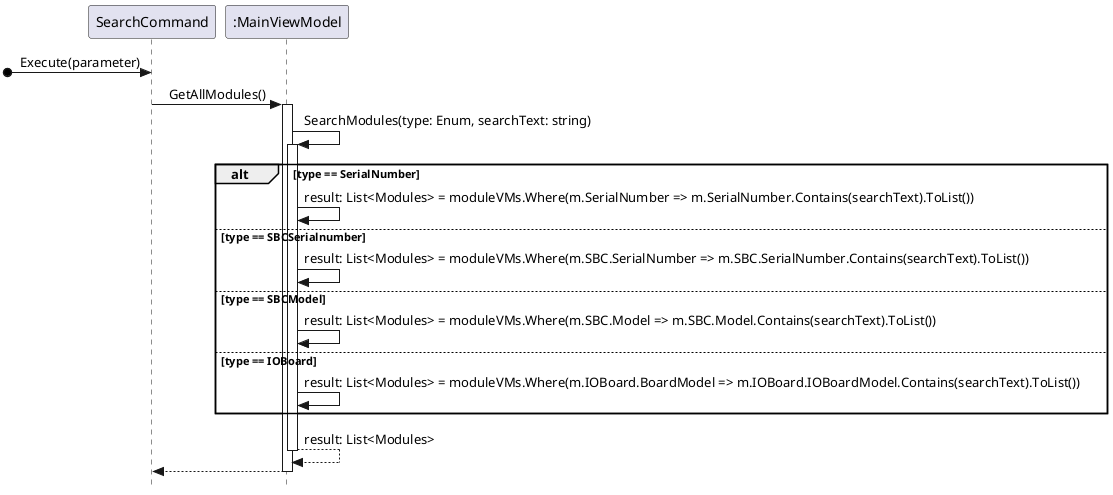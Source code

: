 @startuml
skinparam style strictuml
skinparam SequenceMessageAlignment center

participant "SearchCommand" as SC
participant ":MainViewModel" as MVM



[o-> SC: Execute(parameter)
   SC -> MVM++: GetAllModules()
      MVM -> MVM++: SearchModules(type: Enum, searchText: string)
      alt type == SerialNumber
         MVM -> MVM: result: List<Modules> = moduleVMs.Where(m.SerialNumber => m.SerialNumber.Contains(searchText).ToList())
      else type == SBCSerialnumber
         MVM-> MVM: result: List<Modules> = moduleVMs.Where(m.SBC.SerialNumber => m.SBC.SerialNumber.Contains(searchText).ToList())
      else type == SBCModel
         MVM -> MVM: result: List<Modules> = moduleVMs.Where(m.SBC.Model => m.SBC.Model.Contains(searchText).ToList())
      else type == IOBoard
         MVM -> MVM: result: List<Modules> = moduleVMs.Where(m.IOBoard.BoardModel => m.IOBoard.IOBoardModel.Contains(searchText).ToList())
      end
   return result: List<Modules>
return
@enduml